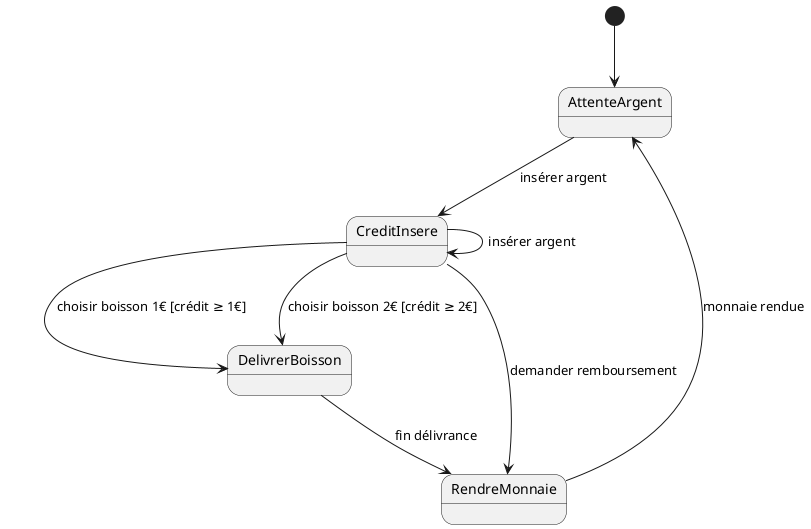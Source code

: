 @startuml
[*] --> AttenteArgent

state AttenteArgent
AttenteArgent --> CreditInsere : insérer argent

state CreditInsere
CreditInsere --> CreditInsere : insérer argent
CreditInsere --> DelivrerBoisson : choisir boisson 1€ [crédit ≥ 1€]
CreditInsere --> DelivrerBoisson : choisir boisson 2€ [crédit ≥ 2€]
CreditInsere --> RendreMonnaie : demander remboursement

state DelivrerBoisson
DelivrerBoisson --> RendreMonnaie : fin délivrance

state RendreMonnaie
RendreMonnaie --> AttenteArgent : monnaie rendue
@enduml